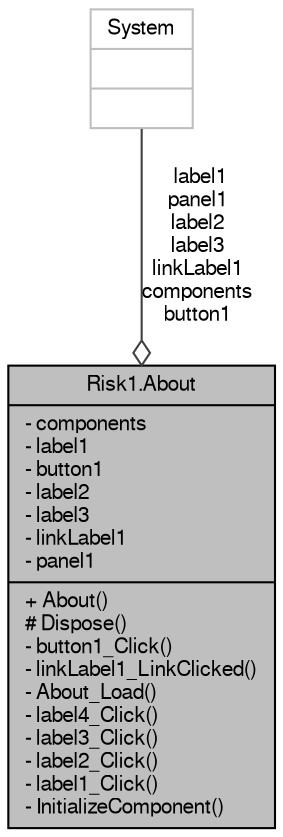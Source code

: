 digraph G
{
  bgcolor="transparent";
  edge [fontname="FreeSans",fontsize="10",labelfontname="FreeSans",labelfontsize="10"];
  node [fontname="FreeSans",fontsize="10",shape=record];
  Node1 [label="{Risk1.About\n|- components\l- label1\l- button1\l- label2\l- label3\l- linkLabel1\l- panel1\l|+ About()\l# Dispose()\l- button1_Click()\l- linkLabel1_LinkClicked()\l- About_Load()\l- label4_Click()\l- label3_Click()\l- label2_Click()\l- label1_Click()\l- InitializeComponent()\l}",height=0.2,width=0.4,color="black", fillcolor="grey75", style="filled" fontcolor="black"];
  Node2 -> Node1 [color="grey25",fontsize="10",style="solid",label=" label1\npanel1\nlabel2\nlabel3\nlinkLabel1\ncomponents\nbutton1" ,arrowhead="odiamond",fontname="FreeSans"];
  Node2 [label="{System\n||}",height=0.2,width=0.4,color="grey75"];
}
